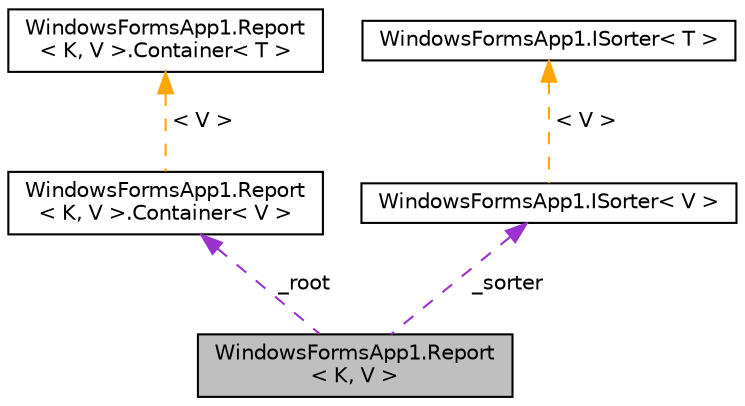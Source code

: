 digraph "WindowsFormsApp1.Report&lt; K, V &gt;"
{
 // LATEX_PDF_SIZE
  edge [fontname="Helvetica",fontsize="10",labelfontname="Helvetica",labelfontsize="10"];
  node [fontname="Helvetica",fontsize="10",shape=record];
  Node1 [label="WindowsFormsApp1.Report\l\< K, V \>",height=0.2,width=0.4,color="black", fillcolor="grey75", style="filled", fontcolor="black",tooltip=" "];
  Node2 -> Node1 [dir="back",color="darkorchid3",fontsize="10",style="dashed",label=" _root" ,fontname="Helvetica"];
  Node2 [label="WindowsFormsApp1.Report\l\< K, V \>.Container\< V \>",height=0.2,width=0.4,color="black", fillcolor="white", style="filled",URL="$class_windows_forms_app1_1_1_report_1_1_container.html",tooltip=" "];
  Node3 -> Node2 [dir="back",color="orange",fontsize="10",style="dashed",label=" \< V \>" ,fontname="Helvetica"];
  Node3 [label="WindowsFormsApp1.Report\l\< K, V \>.Container\< T \>",height=0.2,width=0.4,color="black", fillcolor="white", style="filled",URL="$class_windows_forms_app1_1_1_report_1_1_container.html",tooltip=" "];
  Node4 -> Node1 [dir="back",color="darkorchid3",fontsize="10",style="dashed",label=" _sorter" ,fontname="Helvetica"];
  Node4 [label="WindowsFormsApp1.ISorter\< V \>",height=0.2,width=0.4,color="black", fillcolor="white", style="filled",URL="$interface_windows_forms_app1_1_1_i_sorter.html",tooltip=" "];
  Node5 -> Node4 [dir="back",color="orange",fontsize="10",style="dashed",label=" \< V \>" ,fontname="Helvetica"];
  Node5 [label="WindowsFormsApp1.ISorter\< T \>",height=0.2,width=0.4,color="black", fillcolor="white", style="filled",URL="$interface_windows_forms_app1_1_1_i_sorter.html",tooltip="Интерфейс, описывающий сортировщик элементов типа Т."];
}
